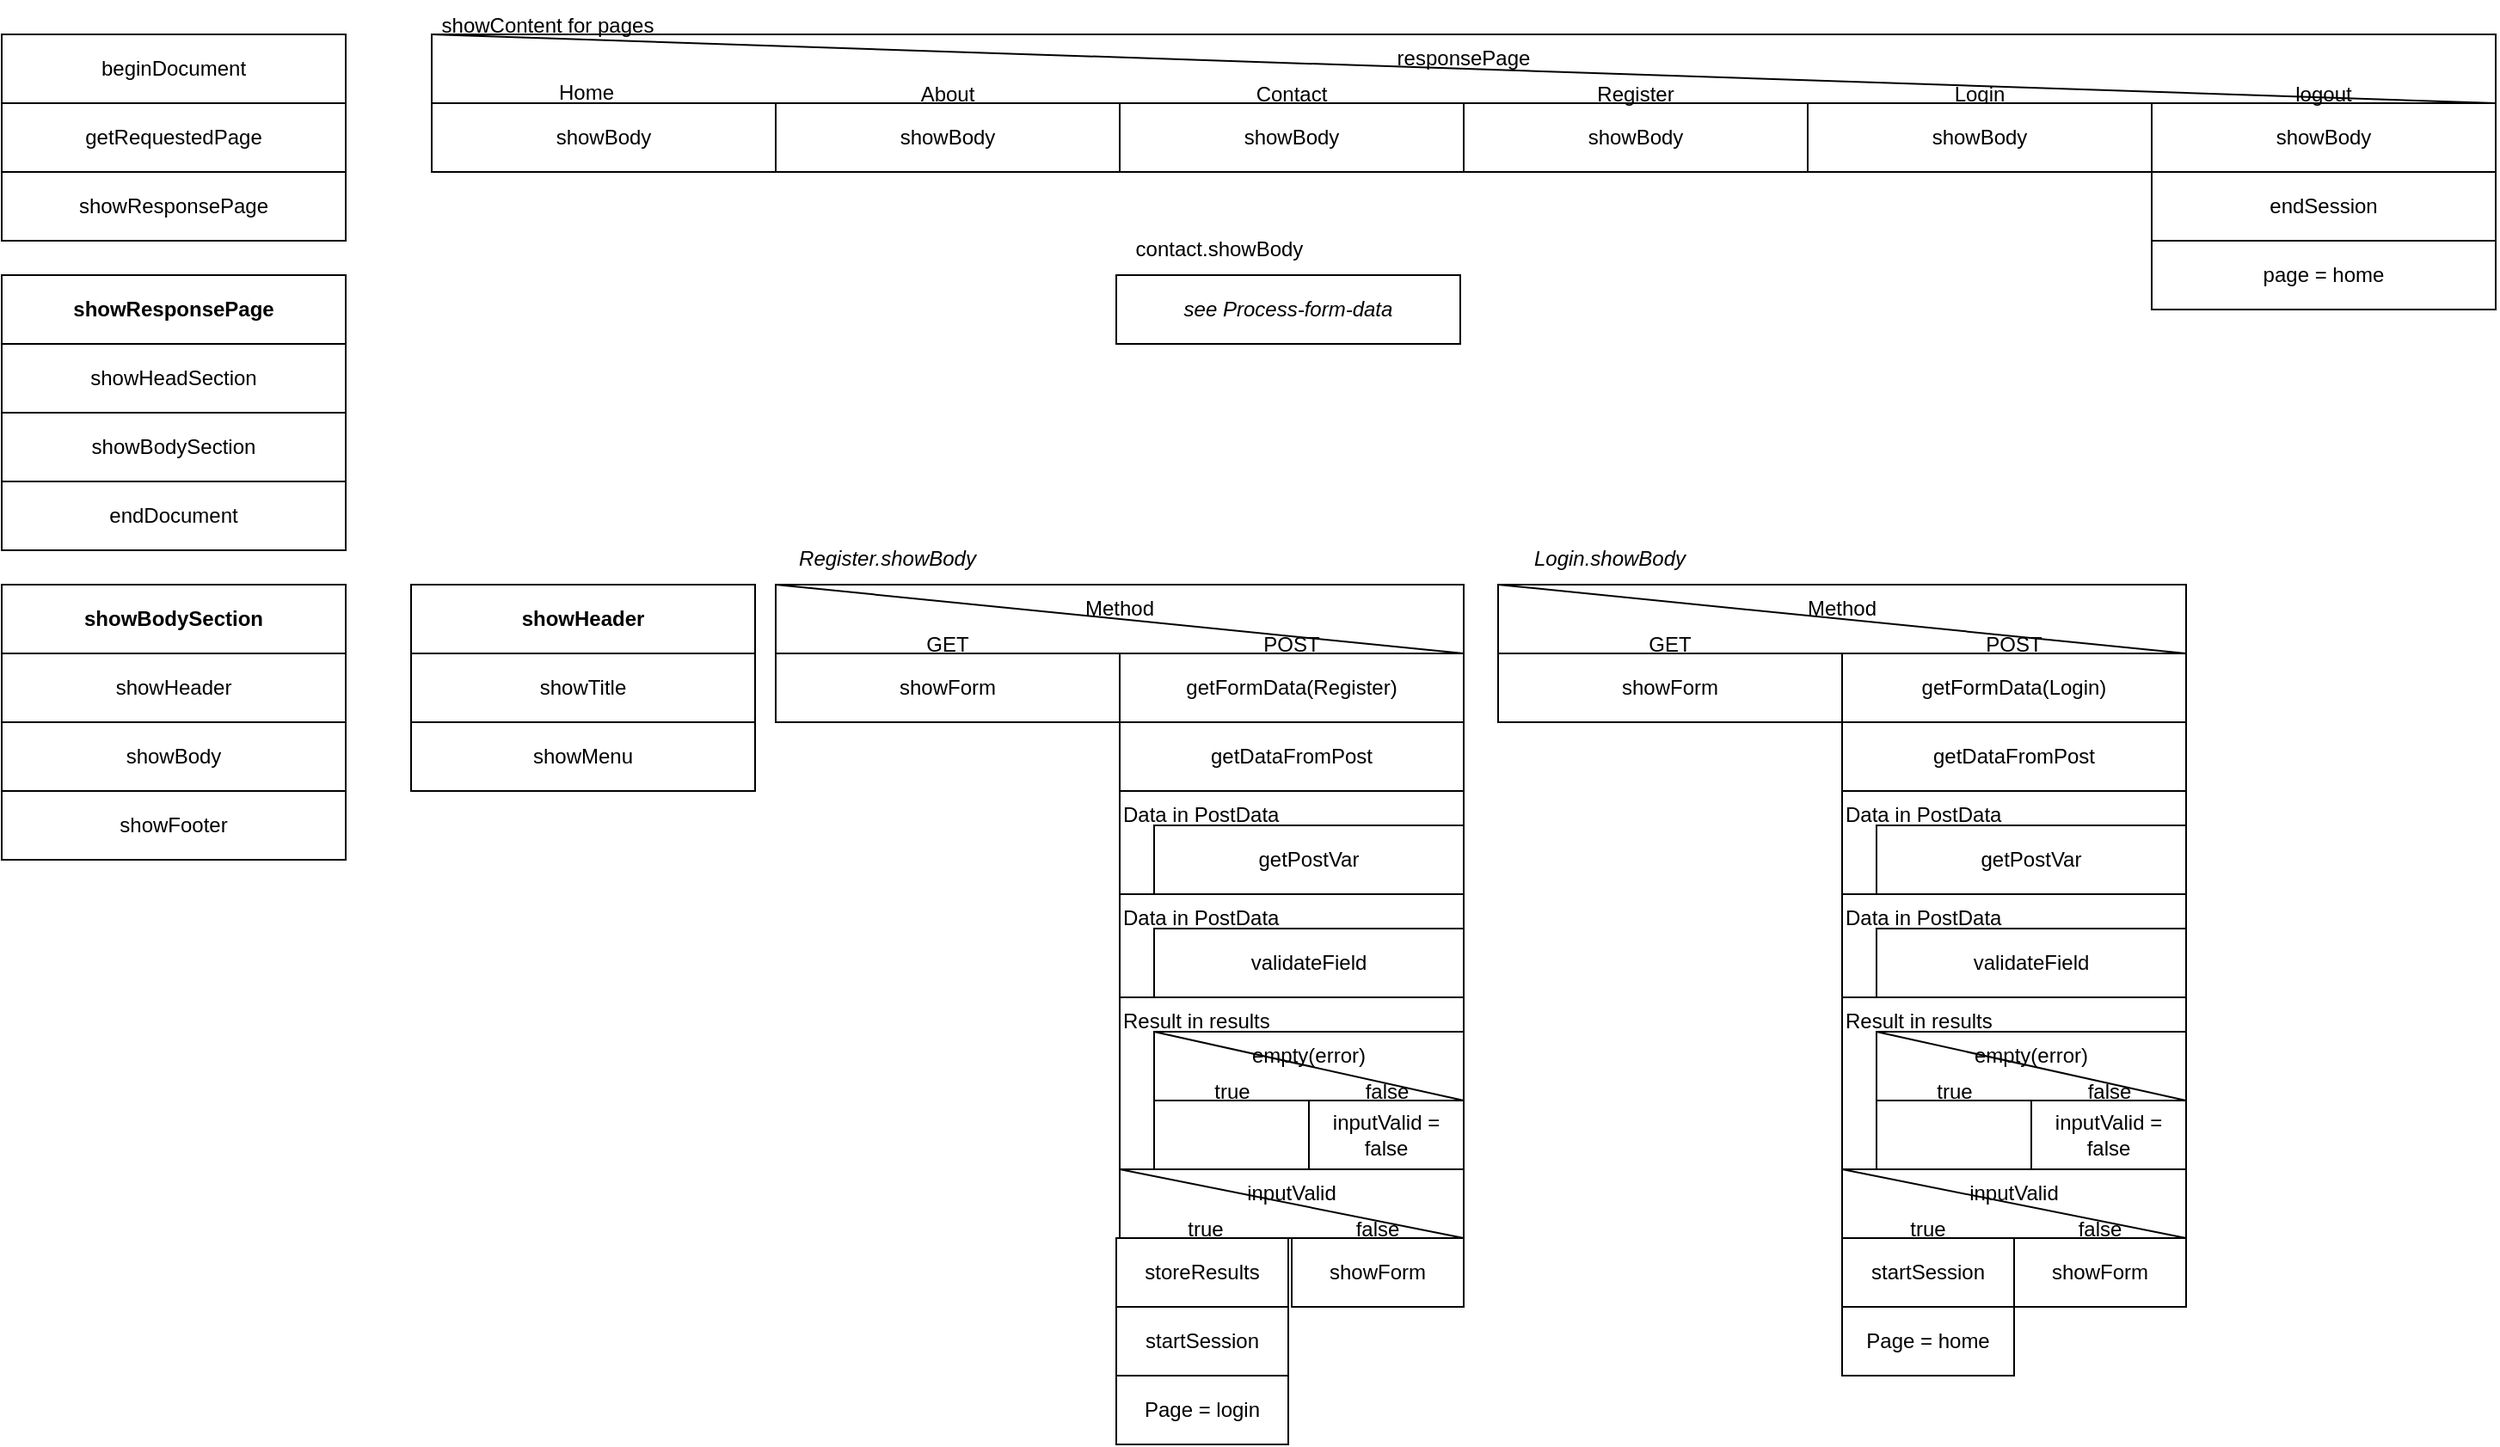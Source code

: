 <mxfile>
    <diagram id="BP4IyV99Q6ScG7P9Ww7g" name="Page-1">
        <mxGraphModel dx="1066" dy="667" grid="1" gridSize="10" guides="1" tooltips="1" connect="1" arrows="1" fold="1" page="1" pageScale="1" pageWidth="850" pageHeight="1100" math="0" shadow="0">
            <root>
                <mxCell id="0"/>
                <mxCell id="1" parent="0"/>
                <mxCell id="2" value="getRequestedPage" style="rounded=0;whiteSpace=wrap;html=1;" vertex="1" parent="1">
                    <mxGeometry y="60" width="200" height="40" as="geometry"/>
                </mxCell>
                <mxCell id="3" value="showResponsePage" style="rounded=0;whiteSpace=wrap;html=1;" vertex="1" parent="1">
                    <mxGeometry y="100" width="200" height="40" as="geometry"/>
                </mxCell>
                <mxCell id="4" value="showResponsePage" style="rounded=0;whiteSpace=wrap;html=1;fontStyle=1" vertex="1" parent="1">
                    <mxGeometry y="160" width="200" height="40" as="geometry"/>
                </mxCell>
                <mxCell id="5" value="showHeadSection" style="rounded=0;whiteSpace=wrap;html=1;" vertex="1" parent="1">
                    <mxGeometry y="200" width="200" height="40" as="geometry"/>
                </mxCell>
                <mxCell id="6" value="showBodySection" style="rounded=0;whiteSpace=wrap;html=1;" vertex="1" parent="1">
                    <mxGeometry y="240" width="200" height="40" as="geometry"/>
                </mxCell>
                <mxCell id="7" value="endDocument" style="rounded=0;whiteSpace=wrap;html=1;" vertex="1" parent="1">
                    <mxGeometry y="280" width="200" height="40" as="geometry"/>
                </mxCell>
                <mxCell id="16" value="beginDocument" style="rounded=0;whiteSpace=wrap;html=1;" vertex="1" parent="1">
                    <mxGeometry y="20" width="200" height="40" as="geometry"/>
                </mxCell>
                <mxCell id="17" value="showHeader" style="rounded=0;whiteSpace=wrap;html=1;" vertex="1" parent="1">
                    <mxGeometry y="380" width="200" height="40" as="geometry"/>
                </mxCell>
                <mxCell id="20" value="showBody" style="rounded=0;whiteSpace=wrap;html=1;" vertex="1" parent="1">
                    <mxGeometry y="420" width="200" height="40" as="geometry"/>
                </mxCell>
                <mxCell id="21" value="showFooter" style="rounded=0;whiteSpace=wrap;html=1;" vertex="1" parent="1">
                    <mxGeometry y="460" width="200" height="40" as="geometry"/>
                </mxCell>
                <mxCell id="41" value="see Process-form-data" style="rounded=0;whiteSpace=wrap;html=1;fontStyle=2" vertex="1" parent="1">
                    <mxGeometry x="648" y="160" width="200" height="40" as="geometry"/>
                </mxCell>
                <mxCell id="66" value="showBodySection" style="rounded=0;whiteSpace=wrap;html=1;fontStyle=1" vertex="1" parent="1">
                    <mxGeometry y="340" width="200" height="40" as="geometry"/>
                </mxCell>
                <mxCell id="67" value="showHeader" style="rounded=0;whiteSpace=wrap;html=1;fontStyle=1" vertex="1" parent="1">
                    <mxGeometry x="238" y="340" width="200" height="40" as="geometry"/>
                </mxCell>
                <mxCell id="68" value="showMenu" style="rounded=0;whiteSpace=wrap;html=1;" vertex="1" parent="1">
                    <mxGeometry x="238" y="420" width="200" height="40" as="geometry"/>
                </mxCell>
                <mxCell id="69" value="showTitle" style="rounded=0;whiteSpace=wrap;html=1;" vertex="1" parent="1">
                    <mxGeometry x="238" y="380" width="200" height="40" as="geometry"/>
                </mxCell>
                <mxCell id="8" value="responsePage" style="rounded=0;whiteSpace=wrap;html=1;verticalAlign=top;" vertex="1" parent="1">
                    <mxGeometry x="250" y="20" width="1200" height="40" as="geometry"/>
                </mxCell>
                <mxCell id="12" value="" style="endArrow=none;html=1;exitX=0;exitY=0;exitDx=0;exitDy=0;entryX=1;entryY=1;entryDx=0;entryDy=0;" edge="1" parent="1" source="8" target="8">
                    <mxGeometry width="50" height="50" relative="1" as="geometry">
                        <mxPoint x="270" y="-20" as="sourcePoint"/>
                        <mxPoint x="320" y="-70" as="targetPoint"/>
                    </mxGeometry>
                </mxCell>
                <mxCell id="13" value="Home" style="text;html=1;strokeColor=none;fillColor=none;align=center;verticalAlign=middle;whiteSpace=wrap;rounded=0;" vertex="1" parent="1">
                    <mxGeometry x="310" y="39" width="60" height="30" as="geometry"/>
                </mxCell>
                <mxCell id="14" value="About" style="text;html=1;strokeColor=none;fillColor=none;align=center;verticalAlign=middle;whiteSpace=wrap;rounded=0;" vertex="1" parent="1">
                    <mxGeometry x="520" y="40" width="60" height="30" as="geometry"/>
                </mxCell>
                <mxCell id="15" value="Contact" style="text;html=1;strokeColor=none;fillColor=none;align=center;verticalAlign=middle;whiteSpace=wrap;rounded=0;" vertex="1" parent="1">
                    <mxGeometry x="720" y="40" width="60" height="30" as="geometry"/>
                </mxCell>
                <mxCell id="23" value="showContent for pages" style="text;html=1;strokeColor=none;fillColor=none;align=center;verticalAlign=middle;whiteSpace=wrap;rounded=0;" vertex="1" parent="1">
                    <mxGeometry x="245" width="145" height="30" as="geometry"/>
                </mxCell>
                <mxCell id="44" value="showBody" style="rounded=0;whiteSpace=wrap;html=1;" vertex="1" parent="1">
                    <mxGeometry x="250" y="60" width="200" height="40" as="geometry"/>
                </mxCell>
                <mxCell id="47" value="showBody" style="rounded=0;whiteSpace=wrap;html=1;" vertex="1" parent="1">
                    <mxGeometry x="450" y="60" width="200" height="40" as="geometry"/>
                </mxCell>
                <mxCell id="53" value="showBody" style="rounded=0;whiteSpace=wrap;html=1;" vertex="1" parent="1">
                    <mxGeometry x="650" y="60" width="200" height="40" as="geometry"/>
                </mxCell>
                <mxCell id="55" value="contact.showBody" style="text;html=1;strokeColor=none;fillColor=none;align=center;verticalAlign=middle;whiteSpace=wrap;rounded=0;" vertex="1" parent="1">
                    <mxGeometry x="648" y="130" width="120" height="30" as="geometry"/>
                </mxCell>
                <mxCell id="70" value="showBody" style="rounded=0;whiteSpace=wrap;html=1;" vertex="1" parent="1">
                    <mxGeometry x="850" y="60" width="200" height="40" as="geometry"/>
                </mxCell>
                <mxCell id="72" value="Register" style="text;html=1;strokeColor=none;fillColor=none;align=center;verticalAlign=middle;whiteSpace=wrap;rounded=0;" vertex="1" parent="1">
                    <mxGeometry x="920" y="40" width="60" height="30" as="geometry"/>
                </mxCell>
                <mxCell id="73" value="Login" style="text;html=1;strokeColor=none;fillColor=none;align=center;verticalAlign=middle;whiteSpace=wrap;rounded=0;" vertex="1" parent="1">
                    <mxGeometry x="1120" y="40" width="60" height="30" as="geometry"/>
                </mxCell>
                <mxCell id="75" value="showBody" style="rounded=0;whiteSpace=wrap;html=1;" vertex="1" parent="1">
                    <mxGeometry x="1050" y="60" width="200" height="40" as="geometry"/>
                </mxCell>
                <mxCell id="76" value="showBody" style="rounded=0;whiteSpace=wrap;html=1;" vertex="1" parent="1">
                    <mxGeometry x="1250" y="60" width="200" height="40" as="geometry"/>
                </mxCell>
                <mxCell id="77" value="logout" style="text;html=1;strokeColor=none;fillColor=none;align=center;verticalAlign=middle;whiteSpace=wrap;rounded=0;" vertex="1" parent="1">
                    <mxGeometry x="1320" y="40" width="60" height="30" as="geometry"/>
                </mxCell>
                <mxCell id="120" value="Register.showBody" style="text;html=1;strokeColor=none;fillColor=none;align=center;verticalAlign=middle;whiteSpace=wrap;rounded=0;fontStyle=2" vertex="1" parent="1">
                    <mxGeometry x="450" y="310" width="130" height="30" as="geometry"/>
                </mxCell>
                <mxCell id="121" value="endSession" style="rounded=0;whiteSpace=wrap;html=1;" vertex="1" parent="1">
                    <mxGeometry x="1250" y="100" width="200" height="40" as="geometry"/>
                </mxCell>
                <mxCell id="122" value="page = home" style="rounded=0;whiteSpace=wrap;html=1;" vertex="1" parent="1">
                    <mxGeometry x="1250" y="140" width="200" height="40" as="geometry"/>
                </mxCell>
                <mxCell id="151" value="Login.showBody" style="text;html=1;strokeColor=none;fillColor=none;align=center;verticalAlign=middle;whiteSpace=wrap;rounded=0;fontStyle=2" vertex="1" parent="1">
                    <mxGeometry x="870" y="310" width="130" height="30" as="geometry"/>
                </mxCell>
                <mxCell id="100" value="Data in PostData" style="rounded=0;whiteSpace=wrap;html=1;align=left;verticalAlign=top;" vertex="1" parent="1">
                    <mxGeometry x="650" y="520" width="200" height="60" as="geometry"/>
                </mxCell>
                <mxCell id="88" value="Method" style="rounded=0;whiteSpace=wrap;html=1;verticalAlign=top;" vertex="1" parent="1">
                    <mxGeometry x="450" y="340" width="400" height="40" as="geometry"/>
                </mxCell>
                <mxCell id="89" value="showForm" style="rounded=0;whiteSpace=wrap;html=1;" vertex="1" parent="1">
                    <mxGeometry x="450" y="380" width="200" height="40" as="geometry"/>
                </mxCell>
                <mxCell id="90" value="getFormData(Register)" style="rounded=0;whiteSpace=wrap;html=1;" vertex="1" parent="1">
                    <mxGeometry x="650" y="380" width="200" height="40" as="geometry"/>
                </mxCell>
                <mxCell id="91" value="" style="endArrow=none;html=1;entryX=0;entryY=0;entryDx=0;entryDy=0;exitX=1;exitY=1;exitDx=0;exitDy=0;" edge="1" parent="1" source="88" target="88">
                    <mxGeometry width="50" height="50" relative="1" as="geometry">
                        <mxPoint x="540" y="490" as="sourcePoint"/>
                        <mxPoint x="590" y="440" as="targetPoint"/>
                    </mxGeometry>
                </mxCell>
                <mxCell id="93" value="GET" style="text;html=1;strokeColor=none;fillColor=none;align=center;verticalAlign=middle;whiteSpace=wrap;rounded=0;" vertex="1" parent="1">
                    <mxGeometry x="520" y="360" width="60" height="30" as="geometry"/>
                </mxCell>
                <mxCell id="94" value="POST" style="text;html=1;strokeColor=none;fillColor=none;align=center;verticalAlign=middle;whiteSpace=wrap;rounded=0;" vertex="1" parent="1">
                    <mxGeometry x="720" y="360" width="60" height="30" as="geometry"/>
                </mxCell>
                <mxCell id="95" value="getDataFromPost" style="rounded=0;whiteSpace=wrap;html=1;" vertex="1" parent="1">
                    <mxGeometry x="650" y="420" width="200" height="40" as="geometry"/>
                </mxCell>
                <mxCell id="97" value="Data in PostData" style="rounded=0;whiteSpace=wrap;html=1;align=left;verticalAlign=top;" vertex="1" parent="1">
                    <mxGeometry x="650" y="460" width="200" height="60" as="geometry"/>
                </mxCell>
                <mxCell id="96" value="getPostVar" style="rounded=0;whiteSpace=wrap;html=1;" vertex="1" parent="1">
                    <mxGeometry x="670" y="480" width="180" height="40" as="geometry"/>
                </mxCell>
                <mxCell id="99" value="validateField" style="rounded=0;whiteSpace=wrap;html=1;" vertex="1" parent="1">
                    <mxGeometry x="670" y="540" width="180" height="40" as="geometry"/>
                </mxCell>
                <mxCell id="110" value="Result in results" style="rounded=0;whiteSpace=wrap;html=1;align=left;verticalAlign=top;" vertex="1" parent="1">
                    <mxGeometry x="650" y="580" width="200" height="100" as="geometry"/>
                </mxCell>
                <mxCell id="118" value="" style="group" vertex="1" connectable="0" parent="1">
                    <mxGeometry x="670" y="600" width="180" height="80" as="geometry"/>
                </mxCell>
                <mxCell id="112" value="empty(error)" style="rounded=0;whiteSpace=wrap;html=1;verticalAlign=top;" vertex="1" parent="118">
                    <mxGeometry width="180" height="40" as="geometry"/>
                </mxCell>
                <mxCell id="113" value="" style="rounded=0;whiteSpace=wrap;html=1;" vertex="1" parent="118">
                    <mxGeometry y="40" width="90" height="40" as="geometry"/>
                </mxCell>
                <mxCell id="114" value="inputValid = false" style="rounded=0;whiteSpace=wrap;html=1;" vertex="1" parent="118">
                    <mxGeometry x="90" y="40" width="90" height="40" as="geometry"/>
                </mxCell>
                <mxCell id="115" value="" style="endArrow=none;html=1;entryX=0;entryY=0;entryDx=0;entryDy=0;exitX=1;exitY=1;exitDx=0;exitDy=0;" edge="1" parent="118" source="112" target="112">
                    <mxGeometry width="50" height="50" relative="1" as="geometry">
                        <mxPoint x="-904.5" y="-430" as="sourcePoint"/>
                        <mxPoint x="-882" y="-480" as="targetPoint"/>
                    </mxGeometry>
                </mxCell>
                <mxCell id="116" value="true" style="text;html=1;strokeColor=none;fillColor=none;align=center;verticalAlign=middle;whiteSpace=wrap;rounded=0;" vertex="1" parent="118">
                    <mxGeometry x="31.5" y="20" width="27" height="30" as="geometry"/>
                </mxCell>
                <mxCell id="117" value="false" style="text;html=1;strokeColor=none;fillColor=none;align=center;verticalAlign=middle;whiteSpace=wrap;rounded=0;" vertex="1" parent="118">
                    <mxGeometry x="121.5" y="20" width="27" height="30" as="geometry"/>
                </mxCell>
                <mxCell id="101" value="inputValid" style="rounded=0;whiteSpace=wrap;html=1;verticalAlign=top;" vertex="1" parent="1">
                    <mxGeometry x="650" y="680" width="200" height="40" as="geometry"/>
                </mxCell>
                <mxCell id="102" value="startSession" style="rounded=0;whiteSpace=wrap;html=1;" vertex="1" parent="1">
                    <mxGeometry x="648" y="760" width="100" height="40" as="geometry"/>
                </mxCell>
                <mxCell id="103" value="showForm" style="rounded=0;whiteSpace=wrap;html=1;" vertex="1" parent="1">
                    <mxGeometry x="750" y="720" width="100" height="40" as="geometry"/>
                </mxCell>
                <mxCell id="104" value="" style="endArrow=none;html=1;entryX=0;entryY=0;entryDx=0;entryDy=0;exitX=1;exitY=1;exitDx=0;exitDy=0;" edge="1" parent="1" source="101" target="101">
                    <mxGeometry width="50" height="50" relative="1" as="geometry">
                        <mxPoint x="695" y="830" as="sourcePoint"/>
                        <mxPoint x="720" y="780" as="targetPoint"/>
                    </mxGeometry>
                </mxCell>
                <mxCell id="106" value="true" style="text;html=1;strokeColor=none;fillColor=none;align=center;verticalAlign=middle;whiteSpace=wrap;rounded=0;" vertex="1" parent="1">
                    <mxGeometry x="685" y="700" width="30" height="30" as="geometry"/>
                </mxCell>
                <mxCell id="107" value="false" style="text;html=1;strokeColor=none;fillColor=none;align=center;verticalAlign=middle;whiteSpace=wrap;rounded=0;" vertex="1" parent="1">
                    <mxGeometry x="785" y="700" width="30" height="30" as="geometry"/>
                </mxCell>
                <mxCell id="108" value="Page = login" style="rounded=0;whiteSpace=wrap;html=1;" vertex="1" parent="1">
                    <mxGeometry x="648" y="800" width="100" height="40" as="geometry"/>
                </mxCell>
                <mxCell id="152" value="storeResults" style="rounded=0;whiteSpace=wrap;html=1;" vertex="1" parent="1">
                    <mxGeometry x="648" y="720" width="100" height="40" as="geometry"/>
                </mxCell>
                <mxCell id="124" value="Data in PostData" style="rounded=0;whiteSpace=wrap;html=1;align=left;verticalAlign=top;" vertex="1" parent="1">
                    <mxGeometry x="1070" y="520" width="200" height="60" as="geometry"/>
                </mxCell>
                <mxCell id="125" value="Method" style="rounded=0;whiteSpace=wrap;html=1;verticalAlign=top;" vertex="1" parent="1">
                    <mxGeometry x="870" y="340" width="400" height="40" as="geometry"/>
                </mxCell>
                <mxCell id="126" value="showForm" style="rounded=0;whiteSpace=wrap;html=1;" vertex="1" parent="1">
                    <mxGeometry x="870" y="380" width="200" height="40" as="geometry"/>
                </mxCell>
                <mxCell id="127" value="getFormData(Login)" style="rounded=0;whiteSpace=wrap;html=1;" vertex="1" parent="1">
                    <mxGeometry x="1070" y="380" width="200" height="40" as="geometry"/>
                </mxCell>
                <mxCell id="128" value="" style="endArrow=none;html=1;entryX=0;entryY=0;entryDx=0;entryDy=0;exitX=1;exitY=1;exitDx=0;exitDy=0;" edge="1" parent="1" source="125" target="125">
                    <mxGeometry width="50" height="50" relative="1" as="geometry">
                        <mxPoint x="960" y="490" as="sourcePoint"/>
                        <mxPoint x="1010" y="440" as="targetPoint"/>
                    </mxGeometry>
                </mxCell>
                <mxCell id="129" value="GET" style="text;html=1;strokeColor=none;fillColor=none;align=center;verticalAlign=middle;whiteSpace=wrap;rounded=0;" vertex="1" parent="1">
                    <mxGeometry x="940" y="360" width="60" height="30" as="geometry"/>
                </mxCell>
                <mxCell id="130" value="POST" style="text;html=1;strokeColor=none;fillColor=none;align=center;verticalAlign=middle;whiteSpace=wrap;rounded=0;" vertex="1" parent="1">
                    <mxGeometry x="1140" y="360" width="60" height="30" as="geometry"/>
                </mxCell>
                <mxCell id="131" value="getDataFromPost" style="rounded=0;whiteSpace=wrap;html=1;" vertex="1" parent="1">
                    <mxGeometry x="1070" y="420" width="200" height="40" as="geometry"/>
                </mxCell>
                <mxCell id="132" value="Data in PostData" style="rounded=0;whiteSpace=wrap;html=1;align=left;verticalAlign=top;" vertex="1" parent="1">
                    <mxGeometry x="1070" y="460" width="200" height="60" as="geometry"/>
                </mxCell>
                <mxCell id="133" value="getPostVar" style="rounded=0;whiteSpace=wrap;html=1;" vertex="1" parent="1">
                    <mxGeometry x="1090" y="480" width="180" height="40" as="geometry"/>
                </mxCell>
                <mxCell id="134" value="validateField" style="rounded=0;whiteSpace=wrap;html=1;" vertex="1" parent="1">
                    <mxGeometry x="1090" y="540" width="180" height="40" as="geometry"/>
                </mxCell>
                <mxCell id="135" value="" style="group" vertex="1" connectable="0" parent="1">
                    <mxGeometry x="1070" y="680" width="200" height="120" as="geometry"/>
                </mxCell>
                <mxCell id="136" value="inputValid" style="rounded=0;whiteSpace=wrap;html=1;verticalAlign=top;" vertex="1" parent="135">
                    <mxGeometry width="200" height="40" as="geometry"/>
                </mxCell>
                <mxCell id="137" value="startSession" style="rounded=0;whiteSpace=wrap;html=1;" vertex="1" parent="135">
                    <mxGeometry y="40" width="100" height="40" as="geometry"/>
                </mxCell>
                <mxCell id="138" value="showForm" style="rounded=0;whiteSpace=wrap;html=1;" vertex="1" parent="135">
                    <mxGeometry x="100" y="40" width="100" height="40" as="geometry"/>
                </mxCell>
                <mxCell id="139" value="" style="endArrow=none;html=1;entryX=0;entryY=0;entryDx=0;entryDy=0;exitX=1;exitY=1;exitDx=0;exitDy=0;" edge="1" parent="135" source="136" target="136">
                    <mxGeometry width="50" height="50" relative="1" as="geometry">
                        <mxPoint x="45" y="150" as="sourcePoint"/>
                        <mxPoint x="70" y="100" as="targetPoint"/>
                    </mxGeometry>
                </mxCell>
                <mxCell id="140" value="true" style="text;html=1;strokeColor=none;fillColor=none;align=center;verticalAlign=middle;whiteSpace=wrap;rounded=0;" vertex="1" parent="135">
                    <mxGeometry x="35" y="20" width="30" height="30" as="geometry"/>
                </mxCell>
                <mxCell id="141" value="false" style="text;html=1;strokeColor=none;fillColor=none;align=center;verticalAlign=middle;whiteSpace=wrap;rounded=0;" vertex="1" parent="135">
                    <mxGeometry x="135" y="20" width="30" height="30" as="geometry"/>
                </mxCell>
                <mxCell id="142" value="Page = home" style="rounded=0;whiteSpace=wrap;html=1;" vertex="1" parent="135">
                    <mxGeometry y="80" width="100" height="40" as="geometry"/>
                </mxCell>
                <mxCell id="143" value="Result in results" style="rounded=0;whiteSpace=wrap;html=1;align=left;verticalAlign=top;" vertex="1" parent="1">
                    <mxGeometry x="1070" y="580" width="200" height="100" as="geometry"/>
                </mxCell>
                <mxCell id="144" value="" style="group" vertex="1" connectable="0" parent="1">
                    <mxGeometry x="1090" y="600" width="180" height="80" as="geometry"/>
                </mxCell>
                <mxCell id="145" value="empty(error)" style="rounded=0;whiteSpace=wrap;html=1;verticalAlign=top;" vertex="1" parent="144">
                    <mxGeometry width="180" height="40" as="geometry"/>
                </mxCell>
                <mxCell id="146" value="" style="rounded=0;whiteSpace=wrap;html=1;" vertex="1" parent="144">
                    <mxGeometry y="40" width="90" height="40" as="geometry"/>
                </mxCell>
                <mxCell id="147" value="inputValid = false" style="rounded=0;whiteSpace=wrap;html=1;" vertex="1" parent="144">
                    <mxGeometry x="90" y="40" width="90" height="40" as="geometry"/>
                </mxCell>
                <mxCell id="148" value="" style="endArrow=none;html=1;entryX=0;entryY=0;entryDx=0;entryDy=0;exitX=1;exitY=1;exitDx=0;exitDy=0;" edge="1" parent="144" source="145" target="145">
                    <mxGeometry width="50" height="50" relative="1" as="geometry">
                        <mxPoint x="-904.5" y="-430" as="sourcePoint"/>
                        <mxPoint x="-882" y="-480" as="targetPoint"/>
                    </mxGeometry>
                </mxCell>
                <mxCell id="149" value="true" style="text;html=1;strokeColor=none;fillColor=none;align=center;verticalAlign=middle;whiteSpace=wrap;rounded=0;" vertex="1" parent="144">
                    <mxGeometry x="31.5" y="20" width="27" height="30" as="geometry"/>
                </mxCell>
                <mxCell id="150" value="false" style="text;html=1;strokeColor=none;fillColor=none;align=center;verticalAlign=middle;whiteSpace=wrap;rounded=0;" vertex="1" parent="144">
                    <mxGeometry x="121.5" y="20" width="27" height="30" as="geometry"/>
                </mxCell>
            </root>
        </mxGraphModel>
    </diagram>
</mxfile>